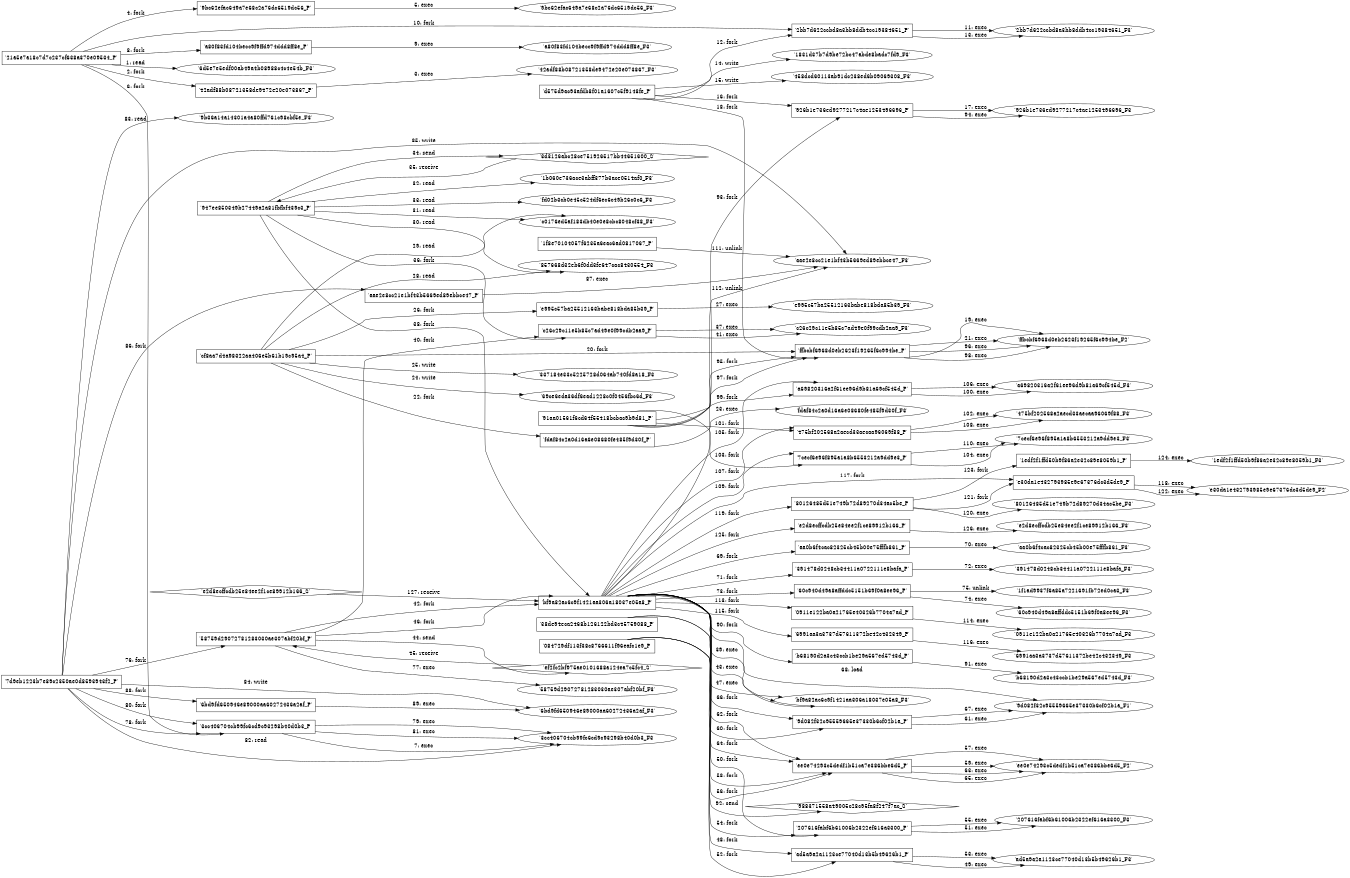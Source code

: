 digraph "D:\Learning\Paper\apt\基于CTI的攻击预警\Dataset\攻击图\ASGfromALLCTI\Espionage Group Rolls Out Brand-New Toolset in Attacks Against Governments.dot" {
rankdir="LR"
size="9"
fixedsize="false"
splines="true"
nodesep=0.3
ranksep=0
fontsize=10
overlap="scalexy"
engine= "neato"
	"'6d5e7e5edf00ab49a4b08988c4c4e54b_F3'" [node_type=file shape=ellipse]
	"'21a5e7a18c7d7c237cf638a370e09534_P'" [node_type=Process shape=box]
	"'21a5e7a18c7d7c237cf638a370e09534_P'" -> "'6d5e7e5edf00ab49a4b08988c4c4e54b_F3'" [label="1: read"]
	"'21a5e7a18c7d7c237cf638a370e09534_P'" [node_type=Process shape=box]
	"'42adf88b08721358de9472e20e073867_P'" [node_type=Process shape=box]
	"'21a5e7a18c7d7c237cf638a370e09534_P'" -> "'42adf88b08721358de9472e20e073867_P'" [label="2: fork"]
	"'42adf88b08721358de9472e20e073867_P'" [node_type=Process shape=box]
	"'42adf88b08721358de9472e20e073867_F3'" [node_type=File shape=ellipse]
	"'42adf88b08721358de9472e20e073867_P'" -> "'42adf88b08721358de9472e20e073867_F3'" [label="3: exec"]
	"'21a5e7a18c7d7c237cf638a370e09534_P'" [node_type=Process shape=box]
	"'9bc62efac649a7e68c2a76dc6519dc56_P'" [node_type=Process shape=box]
	"'21a5e7a18c7d7c237cf638a370e09534_P'" -> "'9bc62efac649a7e68c2a76dc6519dc56_P'" [label="4: fork"]
	"'9bc62efac649a7e68c2a76dc6519dc56_P'" [node_type=Process shape=box]
	"'9bc62efac649a7e68c2a76dc6519dc56_F3'" [node_type=File shape=ellipse]
	"'9bc62efac649a7e68c2a76dc6519dc56_P'" -> "'9bc62efac649a7e68c2a76dc6519dc56_F3'" [label="5: exec"]
	"'21a5e7a18c7d7c237cf638a370e09534_P'" [node_type=Process shape=box]
	"'3cc406704cb99fc6cd9c93298b40d0b3_P'" [node_type=Process shape=box]
	"'21a5e7a18c7d7c237cf638a370e09534_P'" -> "'3cc406704cb99fc6cd9c93298b40d0b3_P'" [label="6: fork"]
	"'3cc406704cb99fc6cd9c93298b40d0b3_P'" [node_type=Process shape=box]
	"'3cc406704cb99fc6cd9c93298b40d0b3_F3'" [node_type=File shape=ellipse]
	"'3cc406704cb99fc6cd9c93298b40d0b3_P'" -> "'3cc406704cb99fc6cd9c93298b40d0b3_F3'" [label="7: exec"]
	"'21a5e7a18c7d7c237cf638a370e09534_P'" [node_type=Process shape=box]
	"'a80f83fd104becc9f9ffd974ddd8ff8e_P'" [node_type=Process shape=box]
	"'21a5e7a18c7d7c237cf638a370e09534_P'" -> "'a80f83fd104becc9f9ffd974ddd8ff8e_P'" [label="8: fork"]
	"'a80f83fd104becc9f9ffd974ddd8ff8e_P'" [node_type=Process shape=box]
	"'a80f83fd104becc9f9ffd974ddd8ff8e_F3'" [node_type=File shape=ellipse]
	"'a80f83fd104becc9f9ffd974ddd8ff8e_P'" -> "'a80f83fd104becc9f9ffd974ddd8ff8e_F3'" [label="9: exec"]
	"'21a5e7a18c7d7c237cf638a370e09534_P'" [node_type=Process shape=box]
	"'2bb7d622ccbd8a3bb8ddb4cc19384651_P'" [node_type=Process shape=box]
	"'21a5e7a18c7d7c237cf638a370e09534_P'" -> "'2bb7d622ccbd8a3bb8ddb4cc19384651_P'" [label="10: fork"]
	"'2bb7d622ccbd8a3bb8ddb4cc19384651_P'" [node_type=Process shape=box]
	"'2bb7d622ccbd8a3bb8ddb4cc19384651_F3'" [node_type=File shape=ellipse]
	"'2bb7d622ccbd8a3bb8ddb4cc19384651_P'" -> "'2bb7d622ccbd8a3bb8ddb4cc19384651_F3'" [label="11: exec"]
	"'d575d9ac93afdb8f01a1607c5f9148fe_P'" [node_type=Process shape=box]
	"'2bb7d622ccbd8a3bb8ddb4cc19384651_P'" [node_type=Process shape=box]
	"'d575d9ac93afdb8f01a1607c5f9148fe_P'" -> "'2bb7d622ccbd8a3bb8ddb4cc19384651_P'" [label="12: fork"]
	"'2bb7d622ccbd8a3bb8ddb4cc19384651_P'" [node_type=Process shape=box]
	"'2bb7d622ccbd8a3bb8ddb4cc19384651_F3'" [node_type=File shape=ellipse]
	"'2bb7d622ccbd8a3bb8ddb4cc19384651_P'" -> "'2bb7d622ccbd8a3bb8ddb4cc19384651_F3'" [label="13: exec"]
	"'1831d37b7d9be72bc47abde8badc7fd9_F3'" [node_type=file shape=ellipse]
	"'d575d9ac93afdb8f01a1607c5f9148fe_P'" [node_type=Process shape=box]
	"'d575d9ac93afdb8f01a1607c5f9148fe_P'" -> "'1831d37b7d9be72bc47abde8badc7fd9_F3'" [label="14: write"]
	"'458dcd60113ab91dc238ed6b09069308_F3'" [node_type=file shape=ellipse]
	"'d575d9ac93afdb8f01a1607c5f9148fe_P'" [node_type=Process shape=box]
	"'d575d9ac93afdb8f01a1607c5f9148fe_P'" -> "'458dcd60113ab91dc238ed6b09069308_F3'" [label="15: write"]
	"'d575d9ac93afdb8f01a1607c5f9148fe_P'" [node_type=Process shape=box]
	"'926b1e736ed9277217c4ae1253496696_P'" [node_type=Process shape=box]
	"'d575d9ac93afdb8f01a1607c5f9148fe_P'" -> "'926b1e736ed9277217c4ae1253496696_P'" [label="16: fork"]
	"'926b1e736ed9277217c4ae1253496696_P'" [node_type=Process shape=box]
	"'926b1e736ed9277217c4ae1253496696_F3'" [node_type=File shape=ellipse]
	"'926b1e736ed9277217c4ae1253496696_P'" -> "'926b1e736ed9277217c4ae1253496696_F3'" [label="17: exec"]
	"'d575d9ac93afdb8f01a1607c5f9148fe_P'" [node_type=Process shape=box]
	"'ffbcbf6968d0eb2623f19265f6c994be_P'" [node_type=Process shape=box]
	"'d575d9ac93afdb8f01a1607c5f9148fe_P'" -> "'ffbcbf6968d0eb2623f19265f6c994be_P'" [label="18: fork"]
	"'ffbcbf6968d0eb2623f19265f6c994be_P'" [node_type=Process shape=box]
	"'ffbcbf6968d0eb2623f19265f6c994be_F2'" [node_type=File shape=ellipse]
	"'ffbcbf6968d0eb2623f19265f6c994be_P'" -> "'ffbcbf6968d0eb2623f19265f6c994be_F2'" [label="19: exec"]
	"'cf8aa7d4a98322aa406e5b61b19c95a4_P'" [node_type=Process shape=box]
	"'ffbcbf6968d0eb2623f19265f6c994be_P'" [node_type=Process shape=box]
	"'cf8aa7d4a98322aa406e5b61b19c95a4_P'" -> "'ffbcbf6968d0eb2623f19265f6c994be_P'" [label="20: fork"]
	"'ffbcbf6968d0eb2623f19265f6c994be_P'" [node_type=Process shape=box]
	"'ffbcbf6968d0eb2623f19265f6c994be_F2'" [node_type=File shape=ellipse]
	"'ffbcbf6968d0eb2623f19265f6c994be_P'" -> "'ffbcbf6968d0eb2623f19265f6c994be_F2'" [label="21: exec"]
	"'cf8aa7d4a98322aa406e5b61b19c95a4_P'" [node_type=Process shape=box]
	"'fdaf84c2a0d16a6e08680fe485f9d30f_P'" [node_type=Process shape=box]
	"'cf8aa7d4a98322aa406e5b61b19c95a4_P'" -> "'fdaf84c2a0d16a6e08680fe485f9d30f_P'" [label="22: fork"]
	"'fdaf84c2a0d16a6e08680fe485f9d30f_P'" [node_type=Process shape=box]
	"'fdaf84c2a0d16a6e08680fe485f9d30f_F3'" [node_type=File shape=ellipse]
	"'fdaf84c2a0d16a6e08680fe485f9d30f_P'" -> "'fdaf84c2a0d16a6e08680fe485f9d30f_F3'" [label="23: exec"]
	"'69ce6eda36df6ead1228c0f0456fbc6d_F3'" [node_type=file shape=ellipse]
	"'cf8aa7d4a98322aa406e5b61b19c95a4_P'" [node_type=Process shape=box]
	"'cf8aa7d4a98322aa406e5b61b19c95a4_P'" -> "'69ce6eda36df6ead1228c0f0456fbc6d_F3'" [label="24: write"]
	"'337184e33c5225728d064ab740fd8a18_F3'" [node_type=file shape=ellipse]
	"'cf8aa7d4a98322aa406e5b61b19c95a4_P'" [node_type=Process shape=box]
	"'cf8aa7d4a98322aa406e5b61b19c95a4_P'" -> "'337184e33c5225728d064ab740fd8a18_F3'" [label="25: write"]
	"'cf8aa7d4a98322aa406e5b61b19c95a4_P'" [node_type=Process shape=box]
	"'e995c57ba25512163babe818bda85b39_P'" [node_type=Process shape=box]
	"'cf8aa7d4a98322aa406e5b61b19c95a4_P'" -> "'e995c57ba25512163babe818bda85b39_P'" [label="26: fork"]
	"'e995c57ba25512163babe818bda85b39_P'" [node_type=Process shape=box]
	"'e995c57ba25512163babe818bda85b39_F3'" [node_type=File shape=ellipse]
	"'e995c57ba25512163babe818bda85b39_P'" -> "'e995c57ba25512163babe818bda85b39_F3'" [label="27: exec"]
	"'857668d32eb6f0dd3fe647cac8430554_F3'" [node_type=file shape=ellipse]
	"'cf8aa7d4a98322aa406e5b61b19c95a4_P'" [node_type=Process shape=box]
	"'cf8aa7d4a98322aa406e5b61b19c95a4_P'" -> "'857668d32eb6f0dd3fe647cac8430554_F3'" [label="28: read"]
	"'c0176ed5af183db40e0e8cbc8048cf38_F3'" [node_type=file shape=ellipse]
	"'cf8aa7d4a98322aa406e5b61b19c95a4_P'" [node_type=Process shape=box]
	"'cf8aa7d4a98322aa406e5b61b19c95a4_P'" -> "'c0176ed5af183db40e0e8cbc8048cf38_F3'" [label="29: read"]
	"'857668d32eb6f0dd3fe647cac8430554_F3'" [node_type=file shape=ellipse]
	"'947ee850349b27449a2a81fbfbf439c3_P'" [node_type=Process shape=box]
	"'947ee850349b27449a2a81fbfbf439c3_P'" -> "'857668d32eb6f0dd3fe647cac8430554_F3'" [label="30: read"]
	"'c0176ed5af183db40e0e8cbc8048cf38_F3'" [node_type=file shape=ellipse]
	"'947ee850349b27449a2a81fbfbf439c3_P'" [node_type=Process shape=box]
	"'947ee850349b27449a2a81fbfbf439c3_P'" -> "'c0176ed5af183db40e0e8cbc8048cf38_F3'" [label="31: read"]
	"'1b060e736ace3abff377b3ace0514af0_F3'" [node_type=file shape=ellipse]
	"'947ee850349b27449a2a81fbfbf439c3_P'" [node_type=Process shape=box]
	"'947ee850349b27449a2a81fbfbf439c3_P'" -> "'1b060e736ace3abff377b3ace0514af0_F3'" [label="32: read"]
	"'fd02b3cb0e45c524df6ec6c49b26c0c6_F3'" [node_type=file shape=ellipse]
	"'947ee850349b27449a2a81fbfbf439c3_P'" [node_type=Process shape=box]
	"'947ee850349b27449a2a81fbfbf439c3_P'" -> "'fd02b3cb0e45c524df6ec6c49b26c0c6_F3'" [label="33: read"]
	"'3d3126abc28ce751926517bb44651600_S'" [node_type=Socket shape=diamond]
	"'947ee850349b27449a2a81fbfbf439c3_P'" [node_type=Process shape=box]
	"'947ee850349b27449a2a81fbfbf439c3_P'" -> "'3d3126abc28ce751926517bb44651600_S'" [label="34: send"]
	"'3d3126abc28ce751926517bb44651600_S'" -> "'947ee850349b27449a2a81fbfbf439c3_P'" [label="35: receive"]
	"'947ee850349b27449a2a81fbfbf439c3_P'" [node_type=Process shape=box]
	"'c26c29c11e5b85c7ad49e0f99cdb2aa9_P'" [node_type=Process shape=box]
	"'947ee850349b27449a2a81fbfbf439c3_P'" -> "'c26c29c11e5b85c7ad49e0f99cdb2aa9_P'" [label="36: fork"]
	"'c26c29c11e5b85c7ad49e0f99cdb2aa9_P'" [node_type=Process shape=box]
	"'c26c29c11e5b85c7ad49e0f99cdb2aa9_F3'" [node_type=File shape=ellipse]
	"'c26c29c11e5b85c7ad49e0f99cdb2aa9_P'" -> "'c26c29c11e5b85c7ad49e0f99cdb2aa9_F3'" [label="37: exec"]
	"'947ee850349b27449a2a81fbfbf439c3_P'" [node_type=Process shape=box]
	"'bf9a82ac6c9f1421aa306a18037e05a8_P'" [node_type=Process shape=box]
	"'947ee850349b27449a2a81fbfbf439c3_P'" -> "'bf9a82ac6c9f1421aa306a18037e05a8_P'" [label="38: fork"]
	"'bf9a82ac6c9f1421aa306a18037e05a8_P'" [node_type=Process shape=box]
	"'bf9a82ac6c9f1421aa306a18037e05a8_F3'" [node_type=File shape=ellipse]
	"'bf9a82ac6c9f1421aa306a18037e05a8_P'" -> "'bf9a82ac6c9f1421aa306a18037e05a8_F3'" [label="39: exec"]
	"'58759d29072781283030ae307abf20bf_P'" [node_type=Process shape=box]
	"'c26c29c11e5b85c7ad49e0f99cdb2aa9_P'" [node_type=Process shape=box]
	"'58759d29072781283030ae307abf20bf_P'" -> "'c26c29c11e5b85c7ad49e0f99cdb2aa9_P'" [label="40: fork"]
	"'c26c29c11e5b85c7ad49e0f99cdb2aa9_P'" [node_type=Process shape=box]
	"'c26c29c11e5b85c7ad49e0f99cdb2aa9_F3'" [node_type=File shape=ellipse]
	"'c26c29c11e5b85c7ad49e0f99cdb2aa9_P'" -> "'c26c29c11e5b85c7ad49e0f99cdb2aa9_F3'" [label="41: exec"]
	"'58759d29072781283030ae307abf20bf_P'" [node_type=Process shape=box]
	"'bf9a82ac6c9f1421aa306a18037e05a8_P'" [node_type=Process shape=box]
	"'58759d29072781283030ae307abf20bf_P'" -> "'bf9a82ac6c9f1421aa306a18037e05a8_P'" [label="42: fork"]
	"'bf9a82ac6c9f1421aa306a18037e05a8_P'" [node_type=Process shape=box]
	"'bf9a82ac6c9f1421aa306a18037e05a8_F3'" [node_type=File shape=ellipse]
	"'bf9a82ac6c9f1421aa306a18037e05a8_P'" -> "'bf9a82ac6c9f1421aa306a18037e05a8_F3'" [label="43: exec"]
	"'ef2fc2bf975ae0101688a124ea7c5fc4_S'" [node_type=Socket shape=diamond]
	"'58759d29072781283030ae307abf20bf_P'" [node_type=Process shape=box]
	"'58759d29072781283030ae307abf20bf_P'" -> "'ef2fc2bf975ae0101688a124ea7c5fc4_S'" [label="44: send"]
	"'ef2fc2bf975ae0101688a124ea7c5fc4_S'" -> "'58759d29072781283030ae307abf20bf_P'" [label="45: receive"]
	"'58759d29072781283030ae307abf20bf_P'" [node_type=Process shape=box]
	"'bf9a82ac6c9f1421aa306a18037e05a8_P'" [node_type=Process shape=box]
	"'58759d29072781283030ae307abf20bf_P'" -> "'bf9a82ac6c9f1421aa306a18037e05a8_P'" [label="46: fork"]
	"'bf9a82ac6c9f1421aa306a18037e05a8_P'" [node_type=Process shape=box]
	"'bf9a82ac6c9f1421aa306a18037e05a8_F3'" [node_type=File shape=ellipse]
	"'bf9a82ac6c9f1421aa306a18037e05a8_P'" -> "'bf9a82ac6c9f1421aa306a18037e05a8_F3'" [label="47: exec"]
	"'bf9a82ac6c9f1421aa306a18037e05a8_P'" [node_type=Process shape=box]
	"'ad5a9a2a1123ce77040d13b5b49626b1_P'" [node_type=Process shape=box]
	"'bf9a82ac6c9f1421aa306a18037e05a8_P'" -> "'ad5a9a2a1123ce77040d13b5b49626b1_P'" [label="48: fork"]
	"'ad5a9a2a1123ce77040d13b5b49626b1_P'" [node_type=Process shape=box]
	"'ad5a9a2a1123ce77040d13b5b49626b1_F3'" [node_type=File shape=ellipse]
	"'ad5a9a2a1123ce77040d13b5b49626b1_P'" -> "'ad5a9a2a1123ce77040d13b5b49626b1_F3'" [label="49: exec"]
	"'bf9a82ac6c9f1421aa306a18037e05a8_P'" [node_type=Process shape=box]
	"'207616fabf6b61006b2322ef616a3300_P'" [node_type=Process shape=box]
	"'bf9a82ac6c9f1421aa306a18037e05a8_P'" -> "'207616fabf6b61006b2322ef616a3300_P'" [label="50: fork"]
	"'207616fabf6b61006b2322ef616a3300_P'" [node_type=Process shape=box]
	"'207616fabf6b61006b2322ef616a3300_F3'" [node_type=File shape=ellipse]
	"'207616fabf6b61006b2322ef616a3300_P'" -> "'207616fabf6b61006b2322ef616a3300_F3'" [label="51: exec"]
	"'084729df113f38c8766611f96eafc1e9_P'" [node_type=Process shape=box]
	"'ad5a9a2a1123ce77040d13b5b49626b1_P'" [node_type=Process shape=box]
	"'084729df113f38c8766611f96eafc1e9_P'" -> "'ad5a9a2a1123ce77040d13b5b49626b1_P'" [label="52: fork"]
	"'ad5a9a2a1123ce77040d13b5b49626b1_P'" [node_type=Process shape=box]
	"'ad5a9a2a1123ce77040d13b5b49626b1_F3'" [node_type=File shape=ellipse]
	"'ad5a9a2a1123ce77040d13b5b49626b1_P'" -> "'ad5a9a2a1123ce77040d13b5b49626b1_F3'" [label="53: exec"]
	"'084729df113f38c8766611f96eafc1e9_P'" [node_type=Process shape=box]
	"'207616fabf6b61006b2322ef616a3300_P'" [node_type=Process shape=box]
	"'084729df113f38c8766611f96eafc1e9_P'" -> "'207616fabf6b61006b2322ef616a3300_P'" [label="54: fork"]
	"'207616fabf6b61006b2322ef616a3300_P'" [node_type=Process shape=box]
	"'207616fabf6b61006b2322ef616a3300_F3'" [node_type=File shape=ellipse]
	"'207616fabf6b61006b2322ef616a3300_P'" -> "'207616fabf6b61006b2322ef616a3300_F3'" [label="55: exec"]
	"'084729df113f38c8766611f96eafc1e9_P'" [node_type=Process shape=box]
	"'ee0e74293c5dedf1b51ca7e386bbe6d5_P'" [node_type=Process shape=box]
	"'084729df113f38c8766611f96eafc1e9_P'" -> "'ee0e74293c5dedf1b51ca7e386bbe6d5_P'" [label="56: fork"]
	"'ee0e74293c5dedf1b51ca7e386bbe6d5_P'" [node_type=Process shape=box]
	"'ee0e74293c5dedf1b51ca7e386bbe6d5_F2'" [node_type=File shape=ellipse]
	"'ee0e74293c5dedf1b51ca7e386bbe6d5_P'" -> "'ee0e74293c5dedf1b51ca7e386bbe6d5_F2'" [label="57: exec"]
	"'38de94eca2468b126122bd3c45759088_P'" [node_type=Process shape=box]
	"'ee0e74293c5dedf1b51ca7e386bbe6d5_P'" [node_type=Process shape=box]
	"'38de94eca2468b126122bd3c45759088_P'" -> "'ee0e74293c5dedf1b51ca7e386bbe6d5_P'" [label="58: fork"]
	"'ee0e74293c5dedf1b51ca7e386bbe6d5_P'" [node_type=Process shape=box]
	"'ee0e74293c5dedf1b51ca7e386bbe6d5_F2'" [node_type=File shape=ellipse]
	"'ee0e74293c5dedf1b51ca7e386bbe6d5_P'" -> "'ee0e74293c5dedf1b51ca7e386bbe6d5_F2'" [label="59: exec"]
	"'38de94eca2468b126122bd3c45759088_P'" [node_type=Process shape=box]
	"'9d082f32c95559665e37330b6cf02b1a_P'" [node_type=Process shape=box]
	"'38de94eca2468b126122bd3c45759088_P'" -> "'9d082f32c95559665e37330b6cf02b1a_P'" [label="60: fork"]
	"'9d082f32c95559665e37330b6cf02b1a_P'" [node_type=Process shape=box]
	"'9d082f32c95559665e37330b6cf02b1a_F1'" [node_type=File shape=ellipse]
	"'9d082f32c95559665e37330b6cf02b1a_P'" -> "'9d082f32c95559665e37330b6cf02b1a_F1'" [label="61: exec"]
	"'bf9a82ac6c9f1421aa306a18037e05a8_P'" [node_type=Process shape=box]
	"'ee0e74293c5dedf1b51ca7e386bbe6d5_P'" [node_type=Process shape=box]
	"'bf9a82ac6c9f1421aa306a18037e05a8_P'" -> "'ee0e74293c5dedf1b51ca7e386bbe6d5_P'" [label="62: fork"]
	"'ee0e74293c5dedf1b51ca7e386bbe6d5_P'" [node_type=Process shape=box]
	"'ee0e74293c5dedf1b51ca7e386bbe6d5_F2'" [node_type=File shape=ellipse]
	"'ee0e74293c5dedf1b51ca7e386bbe6d5_P'" -> "'ee0e74293c5dedf1b51ca7e386bbe6d5_F2'" [label="63: exec"]
	"'bf9a82ac6c9f1421aa306a18037e05a8_P'" [node_type=Process shape=box]
	"'ee0e74293c5dedf1b51ca7e386bbe6d5_P'" [node_type=Process shape=box]
	"'bf9a82ac6c9f1421aa306a18037e05a8_P'" -> "'ee0e74293c5dedf1b51ca7e386bbe6d5_P'" [label="64: fork"]
	"'ee0e74293c5dedf1b51ca7e386bbe6d5_P'" [node_type=Process shape=box]
	"'ee0e74293c5dedf1b51ca7e386bbe6d5_F2'" [node_type=File shape=ellipse]
	"'ee0e74293c5dedf1b51ca7e386bbe6d5_P'" -> "'ee0e74293c5dedf1b51ca7e386bbe6d5_F2'" [label="65: exec"]
	"'bf9a82ac6c9f1421aa306a18037e05a8_P'" [node_type=Process shape=box]
	"'9d082f32c95559665e37330b6cf02b1a_P'" [node_type=Process shape=box]
	"'bf9a82ac6c9f1421aa306a18037e05a8_P'" -> "'9d082f32c95559665e37330b6cf02b1a_P'" [label="66: fork"]
	"'9d082f32c95559665e37330b6cf02b1a_P'" [node_type=Process shape=box]
	"'9d082f32c95559665e37330b6cf02b1a_F1'" [node_type=File shape=ellipse]
	"'9d082f32c95559665e37330b6cf02b1a_P'" -> "'9d082f32c95559665e37330b6cf02b1a_F1'" [label="67: exec"]
	"'9d082f32c95559665e37330b6cf02b1a_F1'" [node_type=file shape=ellipse]
	"'bf9a82ac6c9f1421aa306a18037e05a8_P'" [node_type=Process shape=box]
	"'bf9a82ac6c9f1421aa306a18037e05a8_P'" -> "'9d082f32c95559665e37330b6cf02b1a_F1'" [label="68: load"]
	"'bf9a82ac6c9f1421aa306a18037e05a8_P'" [node_type=Process shape=box]
	"'aa0b6f4cac82325cb45b00e75fffb861_P'" [node_type=Process shape=box]
	"'bf9a82ac6c9f1421aa306a18037e05a8_P'" -> "'aa0b6f4cac82325cb45b00e75fffb861_P'" [label="69: fork"]
	"'aa0b6f4cac82325cb45b00e75fffb861_P'" [node_type=Process shape=box]
	"'aa0b6f4cac82325cb45b00e75fffb861_F3'" [node_type=File shape=ellipse]
	"'aa0b6f4cac82325cb45b00e75fffb861_P'" -> "'aa0b6f4cac82325cb45b00e75fffb861_F3'" [label="70: exec"]
	"'bf9a82ac6c9f1421aa306a18037e05a8_P'" [node_type=Process shape=box]
	"'391478d0248cb34411a0722111e8bafa_P'" [node_type=Process shape=box]
	"'bf9a82ac6c9f1421aa306a18037e05a8_P'" -> "'391478d0248cb34411a0722111e8bafa_P'" [label="71: fork"]
	"'391478d0248cb34411a0722111e8bafa_P'" [node_type=Process shape=box]
	"'391478d0248cb34411a0722111e8bafa_F3'" [node_type=File shape=ellipse]
	"'391478d0248cb34411a0722111e8bafa_P'" -> "'391478d0248cb34411a0722111e8bafa_F3'" [label="72: exec"]
	"'bf9a82ac6c9f1421aa306a18037e05a8_P'" [node_type=Process shape=box]
	"'60c940d49a8affddc5151b69f0a8ee96_P'" [node_type=Process shape=box]
	"'bf9a82ac6c9f1421aa306a18037e05a8_P'" -> "'60c940d49a8affddc5151b69f0a8ee96_P'" [label="73: fork"]
	"'60c940d49a8affddc5151b69f0a8ee96_P'" [node_type=Process shape=box]
	"'60c940d49a8affddc5151b69f0a8ee96_F3'" [node_type=File shape=ellipse]
	"'60c940d49a8affddc5151b69f0a8ee96_P'" -> "'60c940d49a8affddc5151b69f0a8ee96_F3'" [label="74: exec"]
	"'1f1ad9937f6a85a7221691fb72ed0ca3_F3'" [node_type=file shape=ellipse]
	"'60c940d49a8affddc5151b69f0a8ee96_P'" [node_type=Process shape=box]
	"'60c940d49a8affddc5151b69f0a8ee96_P'" -> "'1f1ad9937f6a85a7221691fb72ed0ca3_F3'" [label="75: unlink"]
	"'7d9eb1223b7e89c2350ae0d8593943f2_P'" [node_type=Process shape=box]
	"'58759d29072781283030ae307abf20bf_P'" [node_type=Process shape=box]
	"'7d9eb1223b7e89c2350ae0d8593943f2_P'" -> "'58759d29072781283030ae307abf20bf_P'" [label="76: fork"]
	"'58759d29072781283030ae307abf20bf_P'" [node_type=Process shape=box]
	"'58759d29072781283030ae307abf20bf_F3'" [node_type=File shape=ellipse]
	"'58759d29072781283030ae307abf20bf_P'" -> "'58759d29072781283030ae307abf20bf_F3'" [label="77: exec"]
	"'7d9eb1223b7e89c2350ae0d8593943f2_P'" [node_type=Process shape=box]
	"'3cc406704cb99fc6cd9c93298b40d0b3_P'" [node_type=Process shape=box]
	"'7d9eb1223b7e89c2350ae0d8593943f2_P'" -> "'3cc406704cb99fc6cd9c93298b40d0b3_P'" [label="78: fork"]
	"'3cc406704cb99fc6cd9c93298b40d0b3_P'" [node_type=Process shape=box]
	"'3cc406704cb99fc6cd9c93298b40d0b3_F3'" [node_type=File shape=ellipse]
	"'3cc406704cb99fc6cd9c93298b40d0b3_P'" -> "'3cc406704cb99fc6cd9c93298b40d0b3_F3'" [label="79: exec"]
	"'7d9eb1223b7e89c2350ae0d8593943f2_P'" [node_type=Process shape=box]
	"'3cc406704cb99fc6cd9c93298b40d0b3_P'" [node_type=Process shape=box]
	"'7d9eb1223b7e89c2350ae0d8593943f2_P'" -> "'3cc406704cb99fc6cd9c93298b40d0b3_P'" [label="80: fork"]
	"'3cc406704cb99fc6cd9c93298b40d0b3_P'" [node_type=Process shape=box]
	"'3cc406704cb99fc6cd9c93298b40d0b3_F3'" [node_type=File shape=ellipse]
	"'3cc406704cb99fc6cd9c93298b40d0b3_P'" -> "'3cc406704cb99fc6cd9c93298b40d0b3_F3'" [label="81: exec"]
	"'3cc406704cb99fc6cd9c93298b40d0b3_F3'" [node_type=file shape=ellipse]
	"'7d9eb1223b7e89c2350ae0d8593943f2_P'" [node_type=Process shape=box]
	"'7d9eb1223b7e89c2350ae0d8593943f2_P'" -> "'3cc406704cb99fc6cd9c93298b40d0b3_F3'" [label="82: read"]
	"'9b36a14a14301a4a80ffd761c98cbf5e_F3'" [node_type=file shape=ellipse]
	"'7d9eb1223b7e89c2350ae0d8593943f2_P'" [node_type=Process shape=box]
	"'7d9eb1223b7e89c2350ae0d8593943f2_P'" -> "'9b36a14a14301a4a80ffd761c98cbf5e_F3'" [label="83: read"]
	"'6bd9fd650946e89000aa60272436a2af_F3'" [node_type=file shape=ellipse]
	"'7d9eb1223b7e89c2350ae0d8593943f2_P'" [node_type=Process shape=box]
	"'7d9eb1223b7e89c2350ae0d8593943f2_P'" -> "'6bd9fd650946e89000aa60272436a2af_F3'" [label="84: write"]
	"'aae2e8cc21e1bf43b5669ed89ebbce47_F3'" [node_type=file shape=ellipse]
	"'7d9eb1223b7e89c2350ae0d8593943f2_P'" [node_type=Process shape=box]
	"'7d9eb1223b7e89c2350ae0d8593943f2_P'" -> "'aae2e8cc21e1bf43b5669ed89ebbce47_F3'" [label="85: write"]
	"'7d9eb1223b7e89c2350ae0d8593943f2_P'" [node_type=Process shape=box]
	"'aae2e8cc21e1bf43b5669ed89ebbce47_P'" [node_type=Process shape=box]
	"'7d9eb1223b7e89c2350ae0d8593943f2_P'" -> "'aae2e8cc21e1bf43b5669ed89ebbce47_P'" [label="86: fork"]
	"'aae2e8cc21e1bf43b5669ed89ebbce47_P'" [node_type=Process shape=box]
	"'aae2e8cc21e1bf43b5669ed89ebbce47_F3'" [node_type=File shape=ellipse]
	"'aae2e8cc21e1bf43b5669ed89ebbce47_P'" -> "'aae2e8cc21e1bf43b5669ed89ebbce47_F3'" [label="87: exec"]
	"'7d9eb1223b7e89c2350ae0d8593943f2_P'" [node_type=Process shape=box]
	"'6bd9fd650946e89000aa60272436a2af_P'" [node_type=Process shape=box]
	"'7d9eb1223b7e89c2350ae0d8593943f2_P'" -> "'6bd9fd650946e89000aa60272436a2af_P'" [label="88: fork"]
	"'6bd9fd650946e89000aa60272436a2af_P'" [node_type=Process shape=box]
	"'6bd9fd650946e89000aa60272436a2af_F3'" [node_type=File shape=ellipse]
	"'6bd9fd650946e89000aa60272436a2af_P'" -> "'6bd9fd650946e89000aa60272436a2af_F3'" [label="89: exec"]
	"'bf9a82ac6c9f1421aa306a18037e05a8_P'" [node_type=Process shape=box]
	"'b68190d2a3c43ccb1be29a567ed5743d_P'" [node_type=Process shape=box]
	"'bf9a82ac6c9f1421aa306a18037e05a8_P'" -> "'b68190d2a3c43ccb1be29a567ed5743d_P'" [label="90: fork"]
	"'b68190d2a3c43ccb1be29a567ed5743d_P'" [node_type=Process shape=box]
	"'b68190d2a3c43ccb1be29a567ed5743d_F3'" [node_type=File shape=ellipse]
	"'b68190d2a3c43ccb1be29a567ed5743d_P'" -> "'b68190d2a3c43ccb1be29a567ed5743d_F3'" [label="91: exec"]
	"'988371558a49005c28c95fa8f247f7ac_S'" [node_type=Socket shape=diamond]
	"'bf9a82ac6c9f1421aa306a18037e05a8_P'" [node_type=Process shape=box]
	"'bf9a82ac6c9f1421aa306a18037e05a8_P'" -> "'988371558a49005c28c95fa8f247f7ac_S'" [label="92: send"]
	"'91aa01561f6cd64f55418bcbac9b9d81_P'" [node_type=Process shape=box]
	"'926b1e736ed9277217c4ae1253496696_P'" [node_type=Process shape=box]
	"'91aa01561f6cd64f55418bcbac9b9d81_P'" -> "'926b1e736ed9277217c4ae1253496696_P'" [label="93: fork"]
	"'926b1e736ed9277217c4ae1253496696_P'" [node_type=Process shape=box]
	"'926b1e736ed9277217c4ae1253496696_F3'" [node_type=File shape=ellipse]
	"'926b1e736ed9277217c4ae1253496696_P'" -> "'926b1e736ed9277217c4ae1253496696_F3'" [label="94: exec"]
	"'91aa01561f6cd64f55418bcbac9b9d81_P'" [node_type=Process shape=box]
	"'ffbcbf6968d0eb2623f19265f6c994be_P'" [node_type=Process shape=box]
	"'91aa01561f6cd64f55418bcbac9b9d81_P'" -> "'ffbcbf6968d0eb2623f19265f6c994be_P'" [label="95: fork"]
	"'ffbcbf6968d0eb2623f19265f6c994be_P'" [node_type=Process shape=box]
	"'ffbcbf6968d0eb2623f19265f6c994be_F2'" [node_type=File shape=ellipse]
	"'ffbcbf6968d0eb2623f19265f6c994be_P'" -> "'ffbcbf6968d0eb2623f19265f6c994be_F2'" [label="96: exec"]
	"'91aa01561f6cd64f55418bcbac9b9d81_P'" [node_type=Process shape=box]
	"'ffbcbf6968d0eb2623f19265f6c994be_P'" [node_type=Process shape=box]
	"'91aa01561f6cd64f55418bcbac9b9d81_P'" -> "'ffbcbf6968d0eb2623f19265f6c994be_P'" [label="97: fork"]
	"'ffbcbf6968d0eb2623f19265f6c994be_P'" [node_type=Process shape=box]
	"'ffbcbf6968d0eb2623f19265f6c994be_F2'" [node_type=File shape=ellipse]
	"'ffbcbf6968d0eb2623f19265f6c994be_P'" -> "'ffbcbf6968d0eb2623f19265f6c994be_F2'" [label="98: exec"]
	"'91aa01561f6cd64f55418bcbac9b9d81_P'" [node_type=Process shape=box]
	"'a69820316a2f61ee96d9b81a69cf545d_P'" [node_type=Process shape=box]
	"'91aa01561f6cd64f55418bcbac9b9d81_P'" -> "'a69820316a2f61ee96d9b81a69cf545d_P'" [label="99: fork"]
	"'a69820316a2f61ee96d9b81a69cf545d_P'" [node_type=Process shape=box]
	"'a69820316a2f61ee96d9b81a69cf545d_F3'" [node_type=File shape=ellipse]
	"'a69820316a2f61ee96d9b81a69cf545d_P'" -> "'a69820316a2f61ee96d9b81a69cf545d_F3'" [label="100: exec"]
	"'91aa01561f6cd64f55418bcbac9b9d81_P'" [node_type=Process shape=box]
	"'475bf202568a2aecd33aecaa96069f88_P'" [node_type=Process shape=box]
	"'91aa01561f6cd64f55418bcbac9b9d81_P'" -> "'475bf202568a2aecd33aecaa96069f88_P'" [label="101: fork"]
	"'475bf202568a2aecd33aecaa96069f88_P'" [node_type=Process shape=box]
	"'475bf202568a2aecd33aecaa96069f88_F3'" [node_type=File shape=ellipse]
	"'475bf202568a2aecd33aecaa96069f88_P'" -> "'475bf202568a2aecd33aecaa96069f88_F3'" [label="102: exec"]
	"'91aa01561f6cd64f55418bcbac9b9d81_P'" [node_type=Process shape=box]
	"'7cecf6e96f895a1a8b6553212a9dd9e3_P'" [node_type=Process shape=box]
	"'91aa01561f6cd64f55418bcbac9b9d81_P'" -> "'7cecf6e96f895a1a8b6553212a9dd9e3_P'" [label="103: fork"]
	"'7cecf6e96f895a1a8b6553212a9dd9e3_P'" [node_type=Process shape=box]
	"'7cecf6e96f895a1a8b6553212a9dd9e3_F3'" [node_type=File shape=ellipse]
	"'7cecf6e96f895a1a8b6553212a9dd9e3_P'" -> "'7cecf6e96f895a1a8b6553212a9dd9e3_F3'" [label="104: exec"]
	"'bf9a82ac6c9f1421aa306a18037e05a8_P'" [node_type=Process shape=box]
	"'a69820316a2f61ee96d9b81a69cf545d_P'" [node_type=Process shape=box]
	"'bf9a82ac6c9f1421aa306a18037e05a8_P'" -> "'a69820316a2f61ee96d9b81a69cf545d_P'" [label="105: fork"]
	"'a69820316a2f61ee96d9b81a69cf545d_P'" [node_type=Process shape=box]
	"'a69820316a2f61ee96d9b81a69cf545d_F3'" [node_type=File shape=ellipse]
	"'a69820316a2f61ee96d9b81a69cf545d_P'" -> "'a69820316a2f61ee96d9b81a69cf545d_F3'" [label="106: exec"]
	"'bf9a82ac6c9f1421aa306a18037e05a8_P'" [node_type=Process shape=box]
	"'475bf202568a2aecd33aecaa96069f88_P'" [node_type=Process shape=box]
	"'bf9a82ac6c9f1421aa306a18037e05a8_P'" -> "'475bf202568a2aecd33aecaa96069f88_P'" [label="107: fork"]
	"'475bf202568a2aecd33aecaa96069f88_P'" [node_type=Process shape=box]
	"'475bf202568a2aecd33aecaa96069f88_F3'" [node_type=File shape=ellipse]
	"'475bf202568a2aecd33aecaa96069f88_P'" -> "'475bf202568a2aecd33aecaa96069f88_F3'" [label="108: exec"]
	"'bf9a82ac6c9f1421aa306a18037e05a8_P'" [node_type=Process shape=box]
	"'7cecf6e96f895a1a8b6553212a9dd9e3_P'" [node_type=Process shape=box]
	"'bf9a82ac6c9f1421aa306a18037e05a8_P'" -> "'7cecf6e96f895a1a8b6553212a9dd9e3_P'" [label="109: fork"]
	"'7cecf6e96f895a1a8b6553212a9dd9e3_P'" [node_type=Process shape=box]
	"'7cecf6e96f895a1a8b6553212a9dd9e3_F3'" [node_type=File shape=ellipse]
	"'7cecf6e96f895a1a8b6553212a9dd9e3_P'" -> "'7cecf6e96f895a1a8b6553212a9dd9e3_F3'" [label="110: exec"]
	"'aae2e8cc21e1bf43b5669ed89ebbce47_F3'" [node_type=file shape=ellipse]
	"'1f8e70104057f6235a6eac6ad0817067_P'" [node_type=Process shape=box]
	"'1f8e70104057f6235a6eac6ad0817067_P'" -> "'aae2e8cc21e1bf43b5669ed89ebbce47_F3'" [label="111: unlink"]
	"'aae2e8cc21e1bf43b5669ed89ebbce47_F3'" [node_type=file shape=ellipse]
	"'bf9a82ac6c9f1421aa306a18037e05a8_P'" [node_type=Process shape=box]
	"'bf9a82ac6c9f1421aa306a18037e05a8_P'" -> "'aae2e8cc21e1bf43b5669ed89ebbce47_F3'" [label="112: unlink"]
	"'bf9a82ac6c9f1421aa306a18037e05a8_P'" [node_type=Process shape=box]
	"'0911e122ba0a21765e40326b7704a7ad_P'" [node_type=Process shape=box]
	"'bf9a82ac6c9f1421aa306a18037e05a8_P'" -> "'0911e122ba0a21765e40326b7704a7ad_P'" [label="113: fork"]
	"'0911e122ba0a21765e40326b7704a7ad_P'" [node_type=Process shape=box]
	"'0911e122ba0a21765e40326b7704a7ad_F3'" [node_type=File shape=ellipse]
	"'0911e122ba0a21765e40326b7704a7ad_P'" -> "'0911e122ba0a21765e40326b7704a7ad_F3'" [label="114: exec"]
	"'bf9a82ac6c9f1421aa306a18037e05a8_P'" [node_type=Process shape=box]
	"'6991aa3a3737d57611372be42c432349_P'" [node_type=Process shape=box]
	"'bf9a82ac6c9f1421aa306a18037e05a8_P'" -> "'6991aa3a3737d57611372be42c432349_P'" [label="115: fork"]
	"'6991aa3a3737d57611372be42c432349_P'" [node_type=Process shape=box]
	"'6991aa3a3737d57611372be42c432349_F3'" [node_type=File shape=ellipse]
	"'6991aa3a3737d57611372be42c432349_P'" -> "'6991aa3a3737d57611372be42c432349_F3'" [label="116: exec"]
	"'bf9a82ac6c9f1421aa306a18037e05a8_P'" [node_type=Process shape=box]
	"'e30da1e432793985e9e67376dc3d5de9_P'" [node_type=Process shape=box]
	"'bf9a82ac6c9f1421aa306a18037e05a8_P'" -> "'e30da1e432793985e9e67376dc3d5de9_P'" [label="117: fork"]
	"'e30da1e432793985e9e67376dc3d5de9_P'" [node_type=Process shape=box]
	"'e30da1e432793985e9e67376dc3d5de9_F2'" [node_type=File shape=ellipse]
	"'e30da1e432793985e9e67376dc3d5de9_P'" -> "'e30da1e432793985e9e67376dc3d5de9_F2'" [label="118: exec"]
	"'bf9a82ac6c9f1421aa306a18037e05a8_P'" [node_type=Process shape=box]
	"'80126485d51e749b72d89270d34ac5be_P'" [node_type=Process shape=box]
	"'bf9a82ac6c9f1421aa306a18037e05a8_P'" -> "'80126485d51e749b72d89270d34ac5be_P'" [label="119: fork"]
	"'80126485d51e749b72d89270d34ac5be_P'" [node_type=Process shape=box]
	"'80126485d51e749b72d89270d34ac5be_F3'" [node_type=File shape=ellipse]
	"'80126485d51e749b72d89270d34ac5be_P'" -> "'80126485d51e749b72d89270d34ac5be_F3'" [label="120: exec"]
	"'80126485d51e749b72d89270d34ac5be_P'" [node_type=Process shape=box]
	"'e30da1e432793985e9e67376dc3d5de9_P'" [node_type=Process shape=box]
	"'80126485d51e749b72d89270d34ac5be_P'" -> "'e30da1e432793985e9e67376dc3d5de9_P'" [label="121: fork"]
	"'e30da1e432793985e9e67376dc3d5de9_P'" [node_type=Process shape=box]
	"'e30da1e432793985e9e67376dc3d5de9_F2'" [node_type=File shape=ellipse]
	"'e30da1e432793985e9e67376dc3d5de9_P'" -> "'e30da1e432793985e9e67376dc3d5de9_F2'" [label="122: exec"]
	"'80126485d51e749b72d89270d34ac5be_P'" [node_type=Process shape=box]
	"'1edf2f1ffd50b9f86a2e32c89e8059b1_P'" [node_type=Process shape=box]
	"'80126485d51e749b72d89270d34ac5be_P'" -> "'1edf2f1ffd50b9f86a2e32c89e8059b1_P'" [label="123: fork"]
	"'1edf2f1ffd50b9f86a2e32c89e8059b1_P'" [node_type=Process shape=box]
	"'1edf2f1ffd50b9f86a2e32c89e8059b1_F3'" [node_type=File shape=ellipse]
	"'1edf2f1ffd50b9f86a2e32c89e8059b1_P'" -> "'1edf2f1ffd50b9f86a2e32c89e8059b1_F3'" [label="124: exec"]
	"'bf9a82ac6c9f1421aa306a18037e05a8_P'" [node_type=Process shape=box]
	"'e2d8ecffcdb25e84ee2f1ce89912b166_P'" [node_type=Process shape=box]
	"'bf9a82ac6c9f1421aa306a18037e05a8_P'" -> "'e2d8ecffcdb25e84ee2f1ce89912b166_P'" [label="125: fork"]
	"'e2d8ecffcdb25e84ee2f1ce89912b166_P'" [node_type=Process shape=box]
	"'e2d8ecffcdb25e84ee2f1ce89912b166_F3'" [node_type=File shape=ellipse]
	"'e2d8ecffcdb25e84ee2f1ce89912b166_P'" -> "'e2d8ecffcdb25e84ee2f1ce89912b166_F3'" [label="126: exec"]
	"'bf9a82ac6c9f1421aa306a18037e05a8_P'" [node_type=Process shape=box]
	"'e2d8ecffcdb25e84ee2f1ce89912b166_S'" [node_type=Socket shape=diamond]
	"'e2d8ecffcdb25e84ee2f1ce89912b166_S'" -> "'bf9a82ac6c9f1421aa306a18037e05a8_P'" [label="127: receive"]
}
